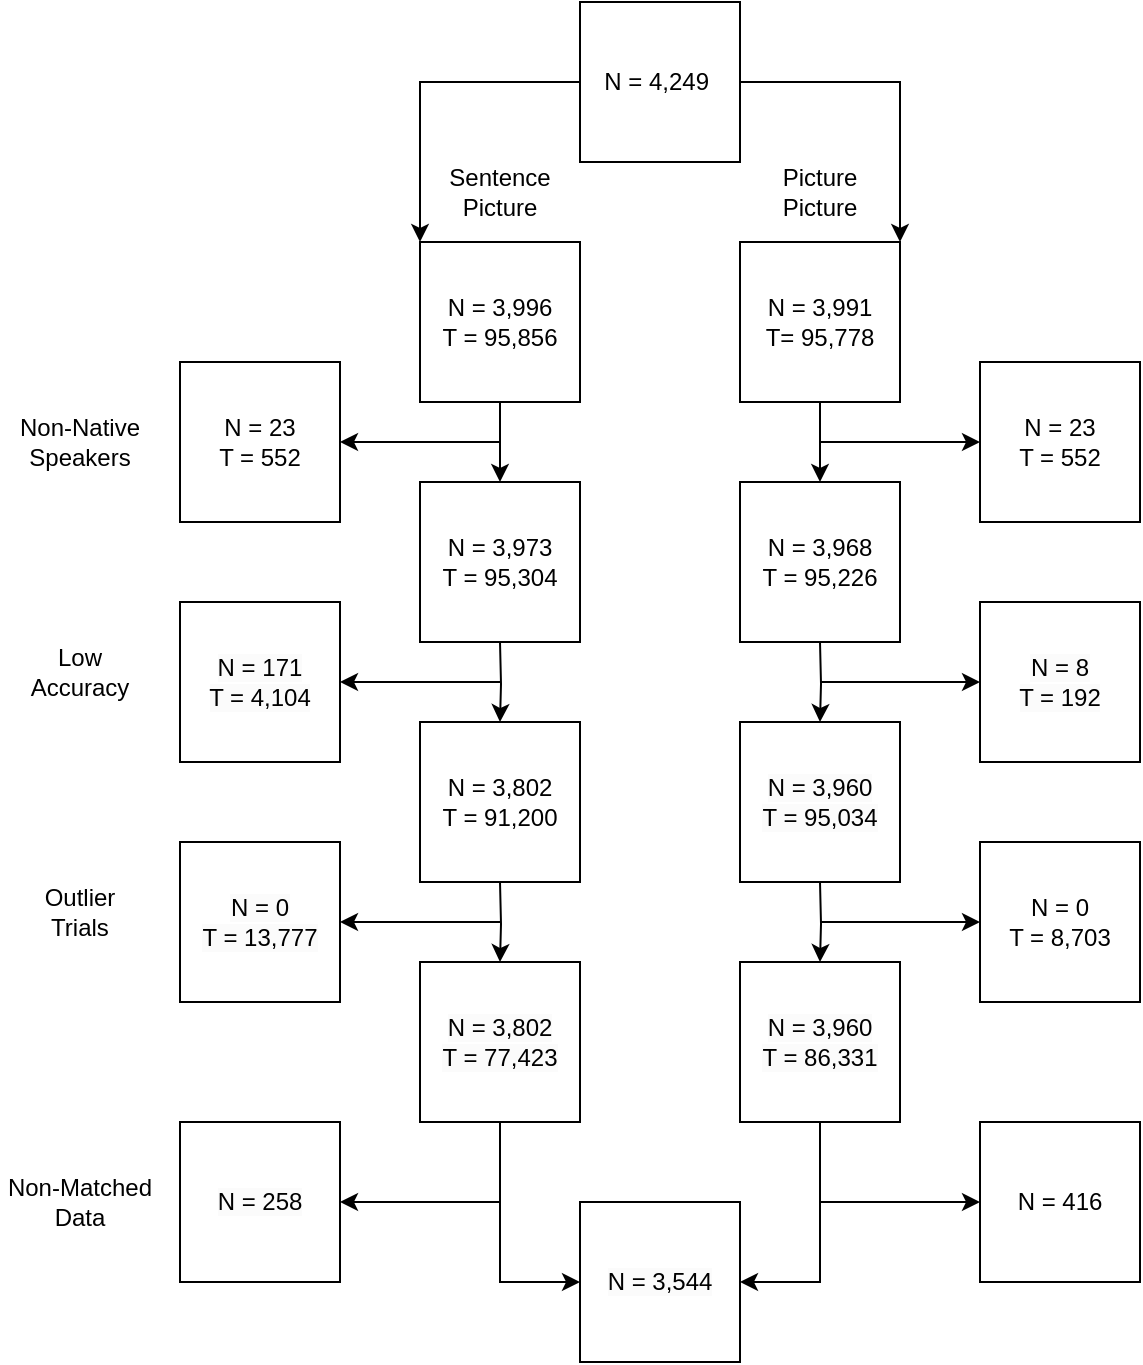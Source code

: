 <mxfile version="20.8.16" type="device"><diagram name="Page-1" id="aScCZhFC7H0dEuUJuqYw"><mxGraphModel dx="866" dy="642" grid="1" gridSize="10" guides="1" tooltips="1" connect="1" arrows="1" fold="1" page="1" pageScale="1" pageWidth="850" pageHeight="1100" math="0" shadow="0"><root><mxCell id="0"/><mxCell id="1" parent="0"/><mxCell id="uxV_NbXcDMRBcr3dqfUJ-9" value="" style="edgeStyle=orthogonalEdgeStyle;rounded=0;orthogonalLoop=1;jettySize=auto;html=1;" parent="1" source="uxV_NbXcDMRBcr3dqfUJ-1" target="uxV_NbXcDMRBcr3dqfUJ-6" edge="1"><mxGeometry relative="1" as="geometry"/></mxCell><mxCell id="uxV_NbXcDMRBcr3dqfUJ-1" value="N =&amp;nbsp;3,996&lt;br&gt;T =&amp;nbsp;95,856" style="whiteSpace=wrap;html=1;aspect=fixed;" parent="1" vertex="1"><mxGeometry x="280" y="200" width="80" height="80" as="geometry"/></mxCell><mxCell id="uxV_NbXcDMRBcr3dqfUJ-10" value="" style="edgeStyle=orthogonalEdgeStyle;rounded=0;orthogonalLoop=1;jettySize=auto;html=1;" parent="1" source="uxV_NbXcDMRBcr3dqfUJ-2" target="uxV_NbXcDMRBcr3dqfUJ-7" edge="1"><mxGeometry relative="1" as="geometry"/></mxCell><mxCell id="uxV_NbXcDMRBcr3dqfUJ-2" value="N =&amp;nbsp;3,991&lt;br&gt;T=&amp;nbsp;95,778" style="whiteSpace=wrap;html=1;aspect=fixed;" parent="1" vertex="1"><mxGeometry x="440" y="200" width="80" height="80" as="geometry"/></mxCell><mxCell id="uxV_NbXcDMRBcr3dqfUJ-3" value="Sentence Picture" style="text;html=1;strokeColor=none;fillColor=none;align=center;verticalAlign=middle;whiteSpace=wrap;rounded=0;" parent="1" vertex="1"><mxGeometry x="290" y="160" width="60" height="30" as="geometry"/></mxCell><mxCell id="uxV_NbXcDMRBcr3dqfUJ-4" value="Picture&lt;br&gt;Picture" style="text;html=1;strokeColor=none;fillColor=none;align=center;verticalAlign=middle;whiteSpace=wrap;rounded=0;" parent="1" vertex="1"><mxGeometry x="450" y="160" width="60" height="30" as="geometry"/></mxCell><mxCell id="uxV_NbXcDMRBcr3dqfUJ-6" value="N =&amp;nbsp;3,973&lt;br&gt;T =&amp;nbsp;95,304" style="whiteSpace=wrap;html=1;aspect=fixed;" parent="1" vertex="1"><mxGeometry x="280" y="320" width="80" height="80" as="geometry"/></mxCell><mxCell id="uxV_NbXcDMRBcr3dqfUJ-7" value="N =&amp;nbsp;3,968&lt;br style=&quot;border-color: var(--border-color);&quot;&gt;T =&amp;nbsp;95,226" style="whiteSpace=wrap;html=1;aspect=fixed;" parent="1" vertex="1"><mxGeometry x="440" y="320" width="80" height="80" as="geometry"/></mxCell><mxCell id="uxV_NbXcDMRBcr3dqfUJ-13" value="N = 23&lt;br&gt;T =&amp;nbsp;552" style="whiteSpace=wrap;html=1;aspect=fixed;" parent="1" vertex="1"><mxGeometry x="160" y="260" width="80" height="80" as="geometry"/></mxCell><mxCell id="uxV_NbXcDMRBcr3dqfUJ-14" value="N = 23&lt;br style=&quot;border-color: var(--border-color);&quot;&gt;T =&amp;nbsp;552" style="whiteSpace=wrap;html=1;aspect=fixed;" parent="1" vertex="1"><mxGeometry x="560" y="260" width="80" height="80" as="geometry"/></mxCell><mxCell id="uxV_NbXcDMRBcr3dqfUJ-15" value="" style="endArrow=classic;html=1;rounded=0;entryX=0;entryY=0.5;entryDx=0;entryDy=0;" parent="1" target="uxV_NbXcDMRBcr3dqfUJ-14" edge="1"><mxGeometry width="50" height="50" relative="1" as="geometry"><mxPoint x="480" y="300" as="sourcePoint"/><mxPoint x="450" y="390" as="targetPoint"/></mxGeometry></mxCell><mxCell id="uxV_NbXcDMRBcr3dqfUJ-16" value="" style="endArrow=classic;html=1;rounded=0;entryX=1;entryY=0.5;entryDx=0;entryDy=0;" parent="1" target="uxV_NbXcDMRBcr3dqfUJ-13" edge="1"><mxGeometry width="50" height="50" relative="1" as="geometry"><mxPoint x="320" y="300" as="sourcePoint"/><mxPoint x="450" y="390" as="targetPoint"/></mxGeometry></mxCell><mxCell id="uxV_NbXcDMRBcr3dqfUJ-17" value="" style="edgeStyle=orthogonalEdgeStyle;rounded=0;orthogonalLoop=1;jettySize=auto;html=1;" parent="1" target="uxV_NbXcDMRBcr3dqfUJ-19" edge="1"><mxGeometry relative="1" as="geometry"><mxPoint x="320" y="400" as="sourcePoint"/></mxGeometry></mxCell><mxCell id="uxV_NbXcDMRBcr3dqfUJ-18" value="" style="edgeStyle=orthogonalEdgeStyle;rounded=0;orthogonalLoop=1;jettySize=auto;html=1;" parent="1" target="uxV_NbXcDMRBcr3dqfUJ-20" edge="1"><mxGeometry relative="1" as="geometry"><mxPoint x="480" y="400" as="sourcePoint"/></mxGeometry></mxCell><mxCell id="uxV_NbXcDMRBcr3dqfUJ-19" value="N =&amp;nbsp;3,802&lt;br&gt;T =&amp;nbsp;91,200" style="whiteSpace=wrap;html=1;aspect=fixed;" parent="1" vertex="1"><mxGeometry x="280" y="440" width="80" height="80" as="geometry"/></mxCell><mxCell id="uxV_NbXcDMRBcr3dqfUJ-20" value="&lt;span style=&quot;color: rgb(0, 0, 0); font-family: Helvetica; font-size: 12px; font-style: normal; font-variant-ligatures: normal; font-variant-caps: normal; font-weight: 400; letter-spacing: normal; orphans: 2; text-align: center; text-indent: 0px; text-transform: none; widows: 2; word-spacing: 0px; -webkit-text-stroke-width: 0px; background-color: rgb(251, 251, 251); text-decoration-thickness: initial; text-decoration-style: initial; text-decoration-color: initial; float: none; display: inline !important;&quot;&gt;N = 3,960&lt;br&gt;&lt;/span&gt;&lt;span style=&quot;color: rgb(0, 0, 0); font-family: Helvetica; font-size: 12px; font-style: normal; font-variant-ligatures: normal; font-variant-caps: normal; font-weight: 400; letter-spacing: normal; orphans: 2; text-align: center; text-indent: 0px; text-transform: none; widows: 2; word-spacing: 0px; -webkit-text-stroke-width: 0px; background-color: rgb(251, 251, 251); text-decoration-thickness: initial; text-decoration-style: initial; text-decoration-color: initial; float: none; display: inline !important;&quot;&gt;T =&amp;nbsp;95,034&lt;/span&gt;" style="whiteSpace=wrap;html=1;aspect=fixed;" parent="1" vertex="1"><mxGeometry x="440" y="440" width="80" height="80" as="geometry"/></mxCell><mxCell id="uxV_NbXcDMRBcr3dqfUJ-21" value="&lt;span style=&quot;color: rgb(0, 0, 0); font-family: Helvetica; font-size: 12px; font-style: normal; font-variant-ligatures: normal; font-variant-caps: normal; font-weight: 400; letter-spacing: normal; orphans: 2; text-align: center; text-indent: 0px; text-transform: none; widows: 2; word-spacing: 0px; -webkit-text-stroke-width: 0px; background-color: rgb(251, 251, 251); text-decoration-thickness: initial; text-decoration-style: initial; text-decoration-color: initial; float: none; display: inline !important;&quot;&gt;N = 171&lt;/span&gt;&lt;br style=&quot;border-color: var(--border-color); color: rgb(0, 0, 0); font-family: Helvetica; font-size: 12px; font-style: normal; font-variant-ligatures: normal; font-variant-caps: normal; font-weight: 400; letter-spacing: normal; orphans: 2; text-align: center; text-indent: 0px; text-transform: none; widows: 2; word-spacing: 0px; -webkit-text-stroke-width: 0px; background-color: rgb(251, 251, 251); text-decoration-thickness: initial; text-decoration-style: initial; text-decoration-color: initial;&quot;&gt;&lt;span style=&quot;color: rgb(0, 0, 0); font-family: Helvetica; font-size: 12px; font-style: normal; font-variant-ligatures: normal; font-variant-caps: normal; font-weight: 400; letter-spacing: normal; orphans: 2; text-align: center; text-indent: 0px; text-transform: none; widows: 2; word-spacing: 0px; -webkit-text-stroke-width: 0px; background-color: rgb(251, 251, 251); text-decoration-thickness: initial; text-decoration-style: initial; text-decoration-color: initial; float: none; display: inline !important;&quot;&gt;T = 4,104&lt;/span&gt;" style="whiteSpace=wrap;html=1;aspect=fixed;" parent="1" vertex="1"><mxGeometry x="160" y="380" width="80" height="80" as="geometry"/></mxCell><mxCell id="uxV_NbXcDMRBcr3dqfUJ-22" value="&lt;span style=&quot;color: rgb(0, 0, 0); font-family: Helvetica; font-size: 12px; font-style: normal; font-variant-ligatures: normal; font-variant-caps: normal; font-weight: 400; letter-spacing: normal; orphans: 2; text-align: center; text-indent: 0px; text-transform: none; widows: 2; word-spacing: 0px; -webkit-text-stroke-width: 0px; background-color: rgb(251, 251, 251); text-decoration-thickness: initial; text-decoration-style: initial; text-decoration-color: initial; float: none; display: inline !important;&quot;&gt;N = 8&lt;/span&gt;&lt;br style=&quot;border-color: var(--border-color); color: rgb(0, 0, 0); font-family: Helvetica; font-size: 12px; font-style: normal; font-variant-ligatures: normal; font-variant-caps: normal; font-weight: 400; letter-spacing: normal; orphans: 2; text-align: center; text-indent: 0px; text-transform: none; widows: 2; word-spacing: 0px; -webkit-text-stroke-width: 0px; background-color: rgb(251, 251, 251); text-decoration-thickness: initial; text-decoration-style: initial; text-decoration-color: initial;&quot;&gt;&lt;span style=&quot;color: rgb(0, 0, 0); font-family: Helvetica; font-size: 12px; font-style: normal; font-variant-ligatures: normal; font-variant-caps: normal; font-weight: 400; letter-spacing: normal; orphans: 2; text-align: center; text-indent: 0px; text-transform: none; widows: 2; word-spacing: 0px; -webkit-text-stroke-width: 0px; background-color: rgb(251, 251, 251); text-decoration-thickness: initial; text-decoration-style: initial; text-decoration-color: initial; float: none; display: inline !important;&quot;&gt;T = 192&lt;/span&gt;" style="whiteSpace=wrap;html=1;aspect=fixed;" parent="1" vertex="1"><mxGeometry x="560" y="380" width="80" height="80" as="geometry"/></mxCell><mxCell id="uxV_NbXcDMRBcr3dqfUJ-23" value="" style="endArrow=classic;html=1;rounded=0;entryX=0;entryY=0.5;entryDx=0;entryDy=0;" parent="1" target="uxV_NbXcDMRBcr3dqfUJ-22" edge="1"><mxGeometry width="50" height="50" relative="1" as="geometry"><mxPoint x="480" y="420" as="sourcePoint"/><mxPoint x="450" y="510" as="targetPoint"/></mxGeometry></mxCell><mxCell id="uxV_NbXcDMRBcr3dqfUJ-24" value="" style="endArrow=classic;html=1;rounded=0;entryX=1;entryY=0.5;entryDx=0;entryDy=0;" parent="1" target="uxV_NbXcDMRBcr3dqfUJ-21" edge="1"><mxGeometry width="50" height="50" relative="1" as="geometry"><mxPoint x="320" y="420" as="sourcePoint"/><mxPoint x="450" y="510" as="targetPoint"/></mxGeometry></mxCell><mxCell id="uxV_NbXcDMRBcr3dqfUJ-25" value="&lt;span style=&quot;color: rgb(0, 0, 0); font-family: Helvetica; font-size: 12px; font-style: normal; font-variant-ligatures: normal; font-variant-caps: normal; font-weight: 400; letter-spacing: normal; orphans: 2; text-align: center; text-indent: 0px; text-transform: none; widows: 2; word-spacing: 0px; -webkit-text-stroke-width: 0px; background-color: rgb(251, 251, 251); text-decoration-thickness: initial; text-decoration-style: initial; text-decoration-color: initial; float: none; display: inline !important;&quot;&gt;N = 0&lt;/span&gt;&lt;br style=&quot;border-color: var(--border-color); color: rgb(0, 0, 0); font-family: Helvetica; font-size: 12px; font-style: normal; font-variant-ligatures: normal; font-variant-caps: normal; font-weight: 400; letter-spacing: normal; orphans: 2; text-align: center; text-indent: 0px; text-transform: none; widows: 2; word-spacing: 0px; -webkit-text-stroke-width: 0px; background-color: rgb(251, 251, 251); text-decoration-thickness: initial; text-decoration-style: initial; text-decoration-color: initial;&quot;&gt;&lt;span style=&quot;color: rgb(0, 0, 0); font-family: Helvetica; font-size: 12px; font-style: normal; font-variant-ligatures: normal; font-variant-caps: normal; font-weight: 400; letter-spacing: normal; orphans: 2; text-align: center; text-indent: 0px; text-transform: none; widows: 2; word-spacing: 0px; -webkit-text-stroke-width: 0px; background-color: rgb(251, 251, 251); text-decoration-thickness: initial; text-decoration-style: initial; text-decoration-color: initial; float: none; display: inline !important;&quot;&gt;T =&amp;nbsp;13,777&lt;/span&gt;" style="whiteSpace=wrap;html=1;aspect=fixed;" parent="1" vertex="1"><mxGeometry x="160" y="500" width="80" height="80" as="geometry"/></mxCell><mxCell id="uxV_NbXcDMRBcr3dqfUJ-26" value="N = 0&lt;br style=&quot;border-color: var(--border-color);&quot;&gt;&lt;span style=&quot;border-color: var(--border-color);&quot;&gt;T =&amp;nbsp;8,703&lt;/span&gt;" style="whiteSpace=wrap;html=1;aspect=fixed;" parent="1" vertex="1"><mxGeometry x="560" y="500" width="80" height="80" as="geometry"/></mxCell><mxCell id="uxV_NbXcDMRBcr3dqfUJ-27" value="" style="endArrow=classic;html=1;rounded=0;entryX=0;entryY=0.5;entryDx=0;entryDy=0;" parent="1" target="uxV_NbXcDMRBcr3dqfUJ-26" edge="1"><mxGeometry width="50" height="50" relative="1" as="geometry"><mxPoint x="480" y="540" as="sourcePoint"/><mxPoint x="450" y="630" as="targetPoint"/></mxGeometry></mxCell><mxCell id="uxV_NbXcDMRBcr3dqfUJ-28" value="" style="endArrow=classic;html=1;rounded=0;entryX=1;entryY=0.5;entryDx=0;entryDy=0;" parent="1" target="uxV_NbXcDMRBcr3dqfUJ-25" edge="1"><mxGeometry width="50" height="50" relative="1" as="geometry"><mxPoint x="320" y="540" as="sourcePoint"/><mxPoint x="450" y="630" as="targetPoint"/></mxGeometry></mxCell><mxCell id="uxV_NbXcDMRBcr3dqfUJ-29" value="" style="edgeStyle=orthogonalEdgeStyle;rounded=0;orthogonalLoop=1;jettySize=auto;html=1;" parent="1" target="uxV_NbXcDMRBcr3dqfUJ-31" edge="1"><mxGeometry relative="1" as="geometry"><mxPoint x="320" y="520" as="sourcePoint"/></mxGeometry></mxCell><mxCell id="uxV_NbXcDMRBcr3dqfUJ-30" value="" style="edgeStyle=orthogonalEdgeStyle;rounded=0;orthogonalLoop=1;jettySize=auto;html=1;" parent="1" target="uxV_NbXcDMRBcr3dqfUJ-32" edge="1"><mxGeometry relative="1" as="geometry"><mxPoint x="480" y="520" as="sourcePoint"/></mxGeometry></mxCell><mxCell id="uxV_NbXcDMRBcr3dqfUJ-40" style="edgeStyle=orthogonalEdgeStyle;rounded=0;orthogonalLoop=1;jettySize=auto;html=1;exitX=0.5;exitY=1;exitDx=0;exitDy=0;entryX=0;entryY=0.5;entryDx=0;entryDy=0;" parent="1" source="uxV_NbXcDMRBcr3dqfUJ-31" target="uxV_NbXcDMRBcr3dqfUJ-38" edge="1"><mxGeometry relative="1" as="geometry"/></mxCell><mxCell id="uxV_NbXcDMRBcr3dqfUJ-31" value="&lt;span style=&quot;color: rgb(0, 0, 0); font-family: Helvetica; font-size: 12px; font-style: normal; font-variant-ligatures: normal; font-variant-caps: normal; font-weight: 400; letter-spacing: normal; orphans: 2; text-align: center; text-indent: 0px; text-transform: none; widows: 2; word-spacing: 0px; -webkit-text-stroke-width: 0px; background-color: rgb(251, 251, 251); text-decoration-thickness: initial; text-decoration-style: initial; text-decoration-color: initial; float: none; display: inline !important;&quot;&gt;N =&amp;nbsp;&lt;/span&gt;&lt;span style=&quot;orphans: 2; text-align: center; text-indent: 0px; widows: 2; background-color: rgb(251, 251, 251); text-decoration-thickness: initial; text-decoration-style: initial; text-decoration-color: initial; float: none; display: inline !important;&quot;&gt;3,802&lt;br&gt;T =&amp;nbsp;77,423&lt;/span&gt;" style="whiteSpace=wrap;html=1;aspect=fixed;" parent="1" vertex="1"><mxGeometry x="280" y="560" width="80" height="80" as="geometry"/></mxCell><mxCell id="uxV_NbXcDMRBcr3dqfUJ-39" style="edgeStyle=orthogonalEdgeStyle;rounded=0;orthogonalLoop=1;jettySize=auto;html=1;exitX=0.5;exitY=1;exitDx=0;exitDy=0;entryX=1;entryY=0.5;entryDx=0;entryDy=0;" parent="1" source="uxV_NbXcDMRBcr3dqfUJ-32" target="uxV_NbXcDMRBcr3dqfUJ-38" edge="1"><mxGeometry relative="1" as="geometry"/></mxCell><mxCell id="uxV_NbXcDMRBcr3dqfUJ-32" value="&lt;meta charset=&quot;utf-8&quot;&gt;&lt;span style=&quot;border-color: var(--border-color); color: rgb(0, 0, 0); font-family: Helvetica; font-size: 12px; font-style: normal; font-variant-ligatures: normal; font-variant-caps: normal; font-weight: 400; letter-spacing: normal; orphans: 2; text-align: center; text-indent: 0px; text-transform: none; widows: 2; word-spacing: 0px; -webkit-text-stroke-width: 0px; text-decoration-thickness: initial; text-decoration-style: initial; text-decoration-color: initial; background-color: rgb(251, 251, 251); float: none; display: inline !important;&quot;&gt;N =&amp;nbsp;&lt;/span&gt;&lt;span style=&quot;border-color: var(--border-color); color: rgb(0, 0, 0); font-family: Helvetica; font-size: 12px; font-style: normal; font-variant-ligatures: normal; font-variant-caps: normal; font-weight: 400; letter-spacing: normal; orphans: 2; text-align: center; text-indent: 0px; text-transform: none; widows: 2; word-spacing: 0px; -webkit-text-stroke-width: 0px; text-decoration-thickness: initial; text-decoration-style: initial; text-decoration-color: initial; background-color: rgb(251, 251, 251); float: none; display: inline !important;&quot;&gt;3,960&lt;br style=&quot;border-color: var(--border-color);&quot;&gt;T =&amp;nbsp;86,331&lt;/span&gt;" style="whiteSpace=wrap;html=1;aspect=fixed;" parent="1" vertex="1"><mxGeometry x="440" y="560" width="80" height="80" as="geometry"/></mxCell><mxCell id="uxV_NbXcDMRBcr3dqfUJ-34" value="Non-Native Speakers" style="text;html=1;strokeColor=none;fillColor=none;align=center;verticalAlign=middle;whiteSpace=wrap;rounded=0;" parent="1" vertex="1"><mxGeometry x="70" y="285" width="80" height="30" as="geometry"/></mxCell><mxCell id="uxV_NbXcDMRBcr3dqfUJ-35" value="Low &lt;br&gt;Accuracy" style="text;html=1;strokeColor=none;fillColor=none;align=center;verticalAlign=middle;whiteSpace=wrap;rounded=0;" parent="1" vertex="1"><mxGeometry x="70" y="400" width="80" height="30" as="geometry"/></mxCell><mxCell id="uxV_NbXcDMRBcr3dqfUJ-36" value="Outlier&lt;br&gt;Trials" style="text;html=1;strokeColor=none;fillColor=none;align=center;verticalAlign=middle;whiteSpace=wrap;rounded=0;" parent="1" vertex="1"><mxGeometry x="70" y="520" width="80" height="30" as="geometry"/></mxCell><mxCell id="uxV_NbXcDMRBcr3dqfUJ-38" value="&lt;span style=&quot;color: rgb(0, 0, 0); font-family: Helvetica; font-size: 12px; font-style: normal; font-variant-ligatures: normal; font-variant-caps: normal; font-weight: 400; letter-spacing: normal; orphans: 2; text-align: center; text-indent: 0px; text-transform: none; widows: 2; word-spacing: 0px; -webkit-text-stroke-width: 0px; background-color: rgb(251, 251, 251); text-decoration-thickness: initial; text-decoration-style: initial; text-decoration-color: initial; float: none; display: inline !important;&quot;&gt;N =&amp;nbsp;3,544&lt;/span&gt;" style="whiteSpace=wrap;html=1;aspect=fixed;" parent="1" vertex="1"><mxGeometry x="360" y="680" width="80" height="80" as="geometry"/></mxCell><mxCell id="uxV_NbXcDMRBcr3dqfUJ-41" value="&lt;span style=&quot;color: rgb(0, 0, 0); font-family: Helvetica; font-size: 12px; font-style: normal; font-variant-ligatures: normal; font-variant-caps: normal; font-weight: 400; letter-spacing: normal; orphans: 2; text-align: center; text-indent: 0px; text-transform: none; widows: 2; word-spacing: 0px; -webkit-text-stroke-width: 0px; background-color: rgb(251, 251, 251); text-decoration-thickness: initial; text-decoration-style: initial; text-decoration-color: initial; float: none; display: inline !important;&quot;&gt;N = 258&lt;/span&gt;" style="whiteSpace=wrap;html=1;aspect=fixed;" parent="1" vertex="1"><mxGeometry x="160" y="640" width="80" height="80" as="geometry"/></mxCell><mxCell id="uxV_NbXcDMRBcr3dqfUJ-42" value="N = 416" style="whiteSpace=wrap;html=1;aspect=fixed;" parent="1" vertex="1"><mxGeometry x="560" y="640" width="80" height="80" as="geometry"/></mxCell><mxCell id="uxV_NbXcDMRBcr3dqfUJ-43" value="" style="endArrow=classic;html=1;rounded=0;entryX=0;entryY=0.5;entryDx=0;entryDy=0;" parent="1" target="uxV_NbXcDMRBcr3dqfUJ-42" edge="1"><mxGeometry width="50" height="50" relative="1" as="geometry"><mxPoint x="480" y="680" as="sourcePoint"/><mxPoint x="450" y="770" as="targetPoint"/></mxGeometry></mxCell><mxCell id="uxV_NbXcDMRBcr3dqfUJ-44" value="" style="endArrow=classic;html=1;rounded=0;entryX=1;entryY=0.5;entryDx=0;entryDy=0;" parent="1" target="uxV_NbXcDMRBcr3dqfUJ-41" edge="1"><mxGeometry width="50" height="50" relative="1" as="geometry"><mxPoint x="320" y="680" as="sourcePoint"/><mxPoint x="450" y="770" as="targetPoint"/></mxGeometry></mxCell><mxCell id="uxV_NbXcDMRBcr3dqfUJ-45" value="Non-Matched&lt;br&gt;Data" style="text;html=1;strokeColor=none;fillColor=none;align=center;verticalAlign=middle;whiteSpace=wrap;rounded=0;" parent="1" vertex="1"><mxGeometry x="70" y="665" width="80" height="30" as="geometry"/></mxCell><mxCell id="ftyuyt6acCfOytVvGiq8-1" style="edgeStyle=orthogonalEdgeStyle;rounded=0;orthogonalLoop=1;jettySize=auto;html=1;exitX=0;exitY=0.5;exitDx=0;exitDy=0;entryX=0;entryY=0;entryDx=0;entryDy=0;" edge="1" parent="1" source="THecKgw5nNRT7dGu1tMF-2" target="uxV_NbXcDMRBcr3dqfUJ-1"><mxGeometry relative="1" as="geometry"/></mxCell><mxCell id="ftyuyt6acCfOytVvGiq8-2" style="edgeStyle=orthogonalEdgeStyle;rounded=0;orthogonalLoop=1;jettySize=auto;html=1;exitX=1;exitY=0.5;exitDx=0;exitDy=0;entryX=1;entryY=0;entryDx=0;entryDy=0;" edge="1" parent="1" source="THecKgw5nNRT7dGu1tMF-2" target="uxV_NbXcDMRBcr3dqfUJ-2"><mxGeometry relative="1" as="geometry"/></mxCell><mxCell id="THecKgw5nNRT7dGu1tMF-2" value="N = 4,249&amp;nbsp;" style="whiteSpace=wrap;html=1;aspect=fixed;" parent="1" vertex="1"><mxGeometry x="360" y="80" width="80" height="80" as="geometry"/></mxCell></root></mxGraphModel></diagram></mxfile>